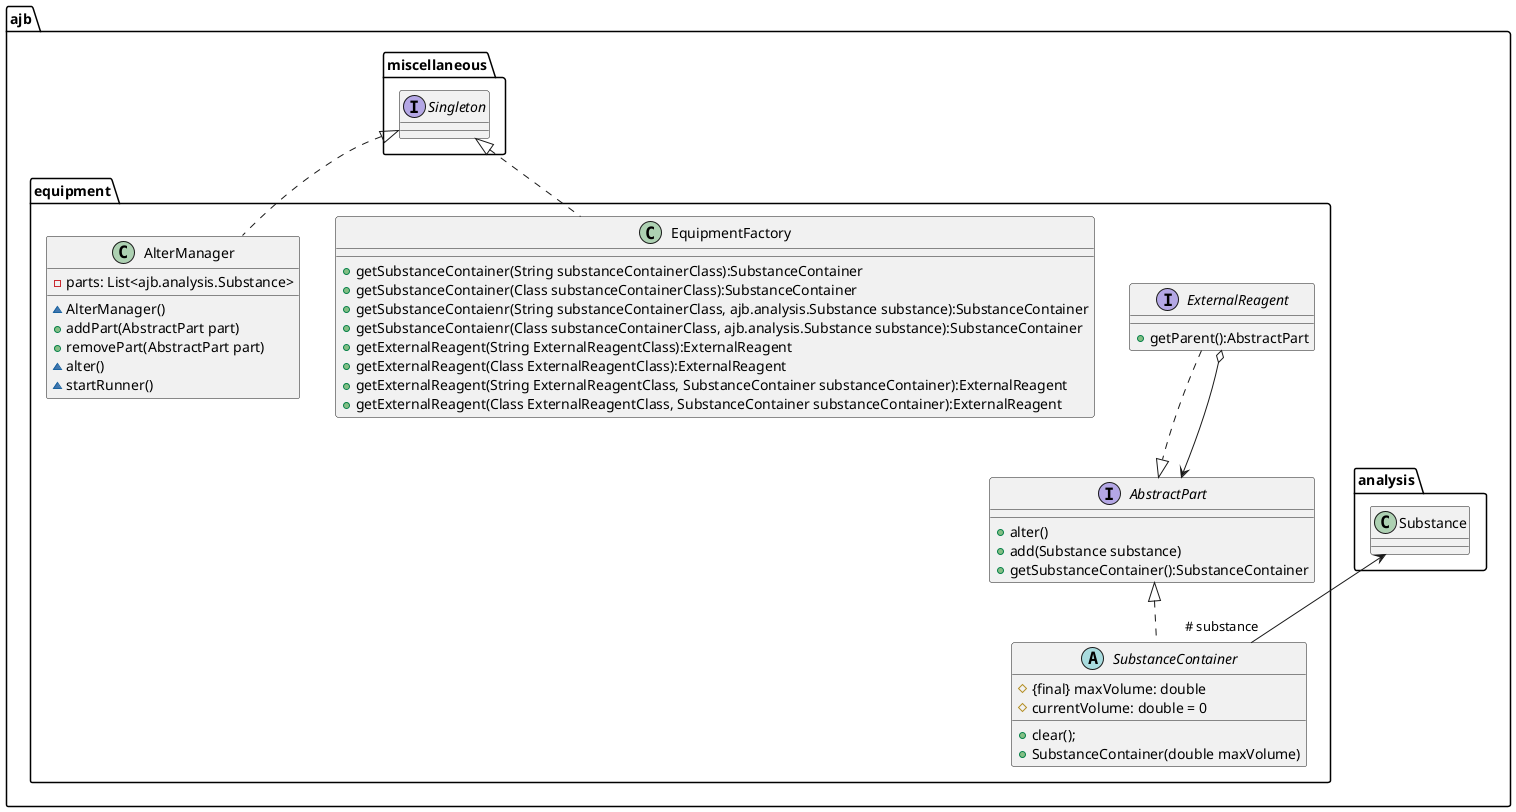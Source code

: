 @startuml

namespace ajb{
    namespace equipment {
        interface AbstractPart{
            +alter()
            +add(Substance substance)
            +getSubstanceContainer():SubstanceContainer
        }

        interface ExternalReagent{
            +getParent():AbstractPart
        }
        ExternalReagent ..|> AbstractPart
        ExternalReagent o--> AbstractPart

        abstract class SubstanceContainer implements AbstractPart {
            # {final} maxVolume: double
            #currentVolume: double = 0
            +clear();
            +SubstanceContainer(double maxVolume)
        }
        SubstanceContainer " # substance" -up-> .ajb.analysis.Substance

        class EquipmentFactory implements .ajb.miscellaneous.Singleton {
            +getSubstanceContainer(String substanceContainerClass):SubstanceContainer
            +getSubstanceContainer(Class substanceContainerClass):SubstanceContainer
            +getSubstanceContaienr(String substanceContainerClass, ajb.analysis.Substance substance):SubstanceContainer
            +getSubstanceContaienr(Class substanceContainerClass, ajb.analysis.Substance substance):SubstanceContainer
            +getExternalReagent(String ExternalReagentClass):ExternalReagent
            +getExternalReagent(Class ExternalReagentClass):ExternalReagent
            +getExternalReagent(String ExternalReagentClass, SubstanceContainer substanceContainer):ExternalReagent
            +getExternalReagent(Class ExternalReagentClass, SubstanceContainer substanceContainer):ExternalReagent
        }

        class AlterManager implements .ajb.miscellaneous.Singleton {
            -parts: List<ajb.analysis.Substance>
            ~AlterManager()
            +addPart(AbstractPart part)
            +removePart(AbstractPart part)
            ~alter()
            ~startRunner()
        }
    }
}

@enduml